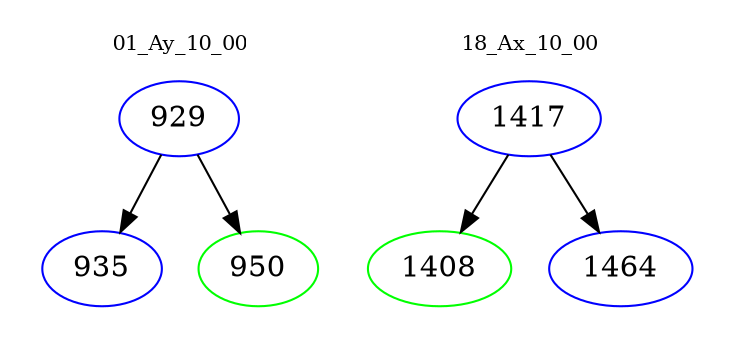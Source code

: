 digraph{
subgraph cluster_0 {
color = white
label = "01_Ay_10_00";
fontsize=10;
T0_929 [label="929", color="blue"]
T0_929 -> T0_935 [color="black"]
T0_935 [label="935", color="blue"]
T0_929 -> T0_950 [color="black"]
T0_950 [label="950", color="green"]
}
subgraph cluster_1 {
color = white
label = "18_Ax_10_00";
fontsize=10;
T1_1417 [label="1417", color="blue"]
T1_1417 -> T1_1408 [color="black"]
T1_1408 [label="1408", color="green"]
T1_1417 -> T1_1464 [color="black"]
T1_1464 [label="1464", color="blue"]
}
}
